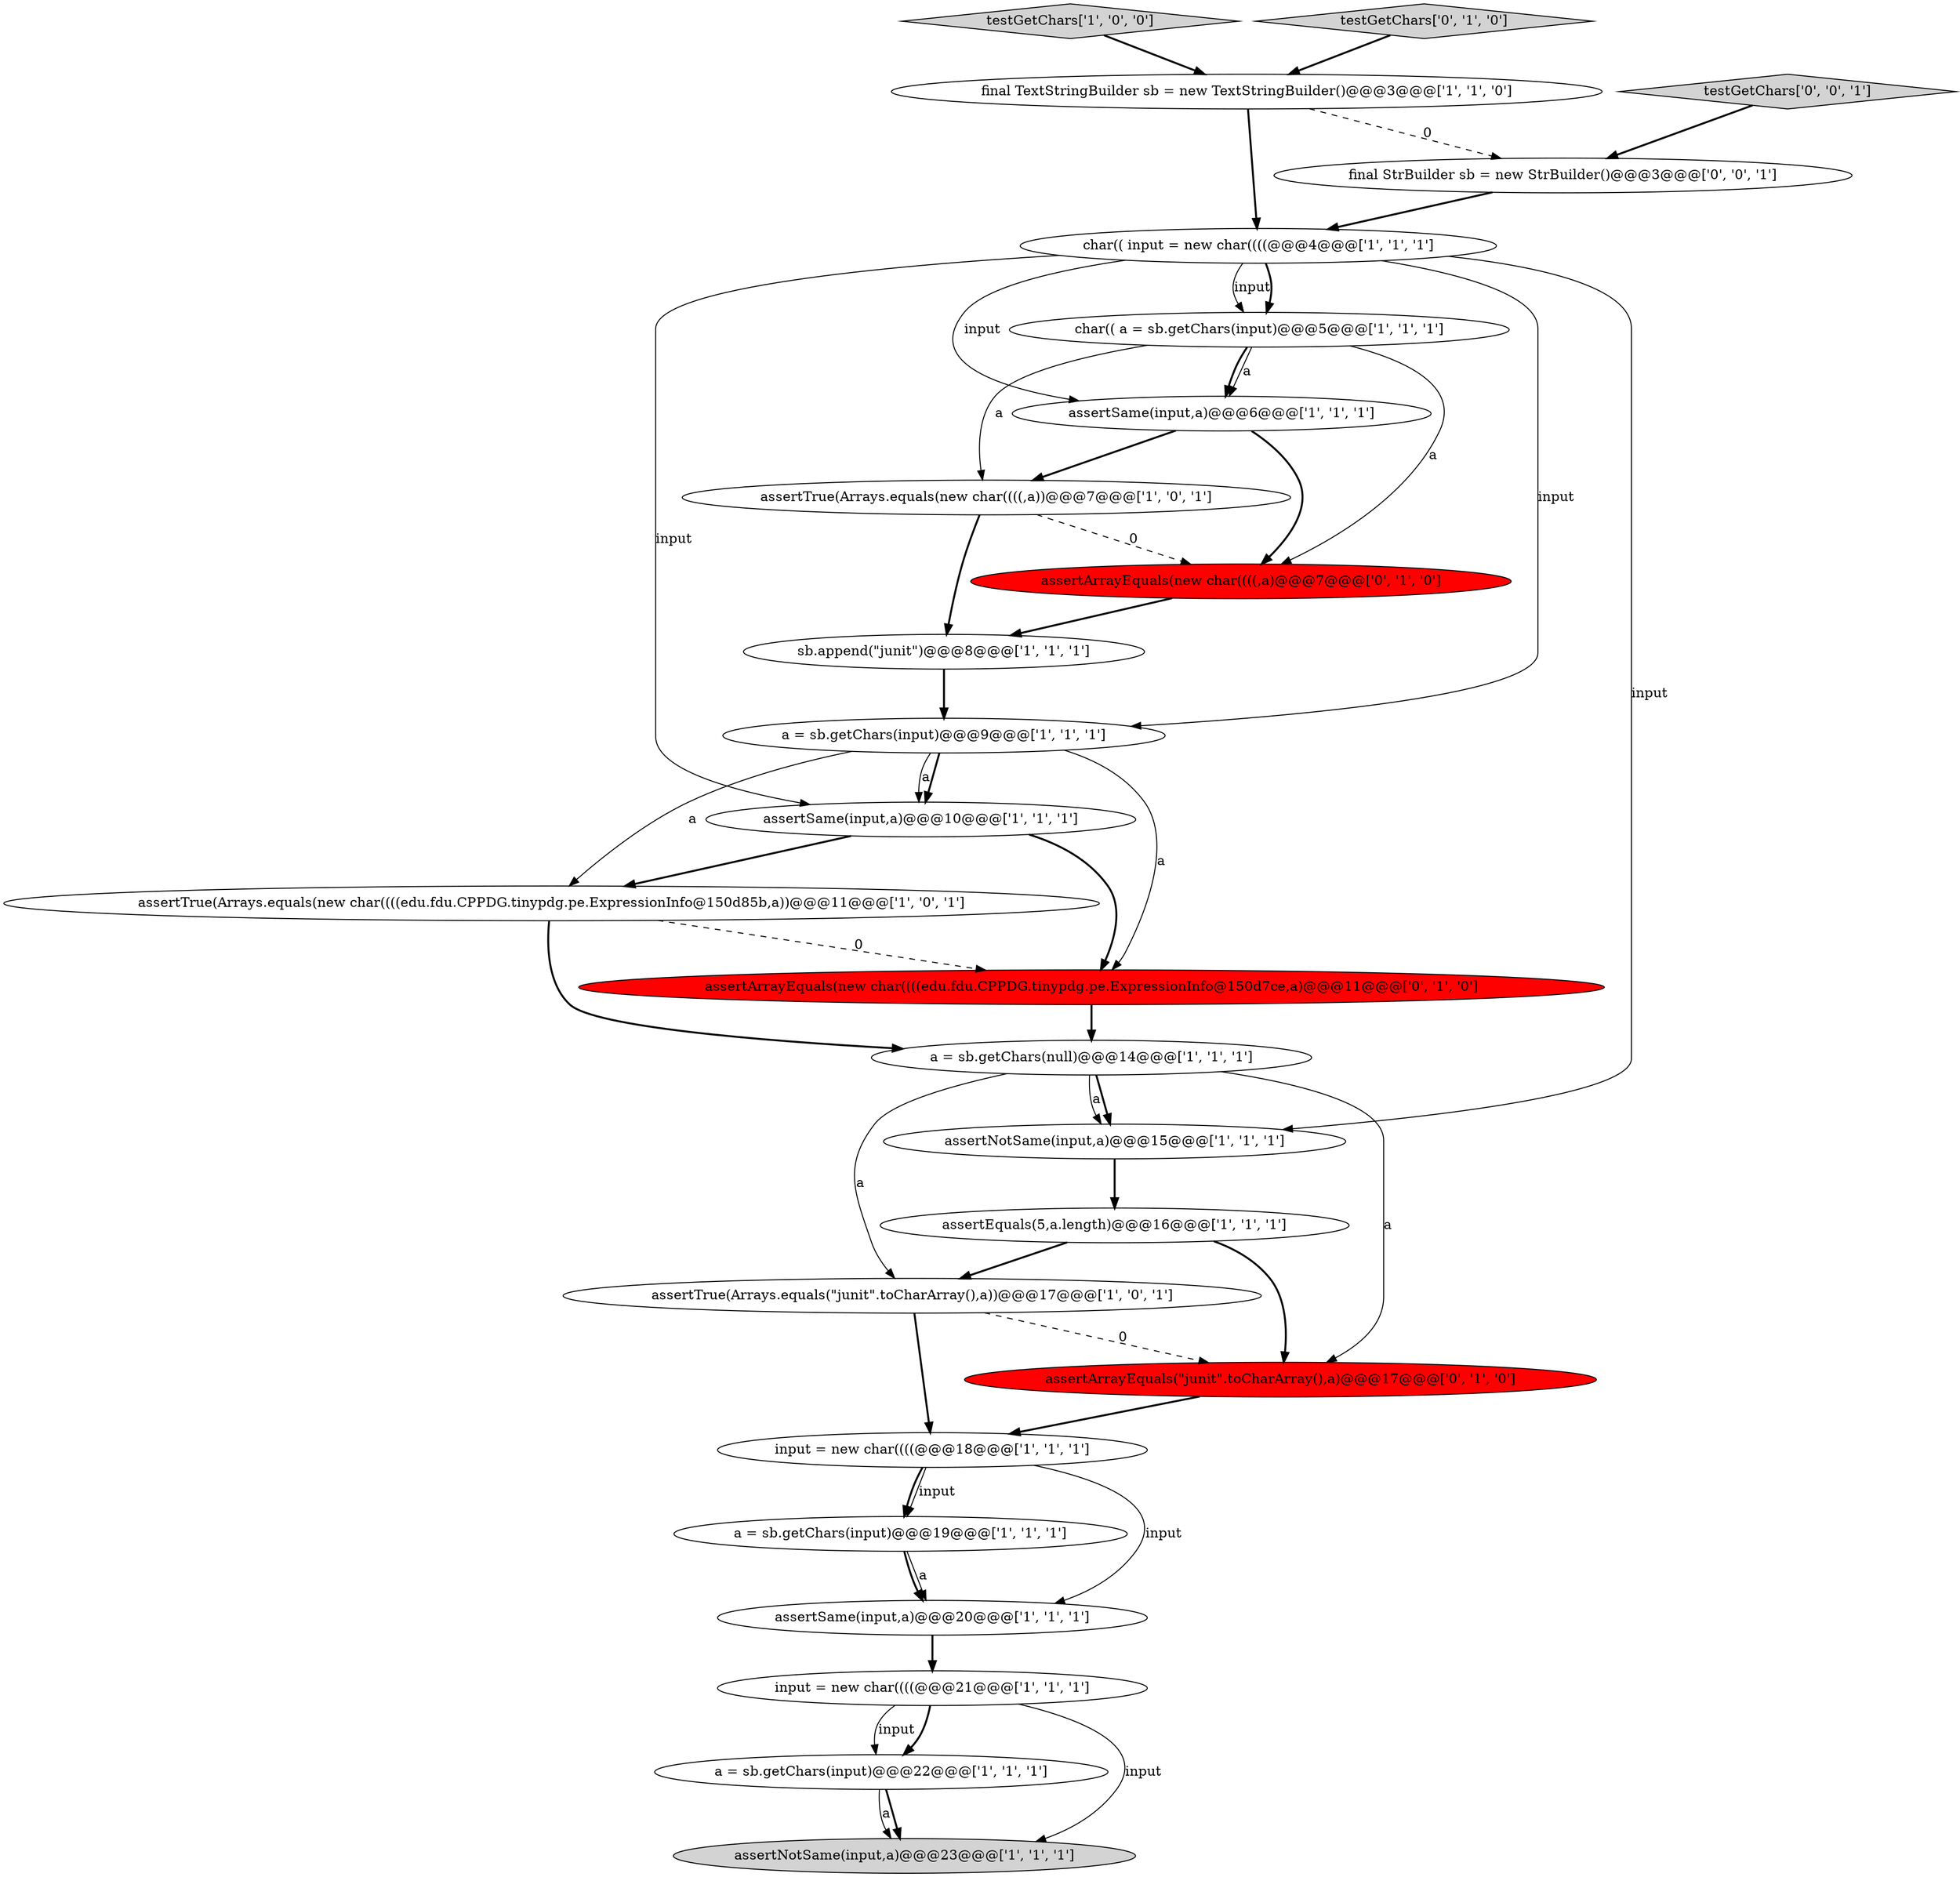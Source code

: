 digraph {
21 [style = filled, label = "assertArrayEquals(\"junit\".toCharArray(),a)@@@17@@@['0', '1', '0']", fillcolor = red, shape = ellipse image = "AAA1AAABBB2BBB"];
1 [style = filled, label = "assertSame(input,a)@@@6@@@['1', '1', '1']", fillcolor = white, shape = ellipse image = "AAA0AAABBB1BBB"];
14 [style = filled, label = "assertSame(input,a)@@@20@@@['1', '1', '1']", fillcolor = white, shape = ellipse image = "AAA0AAABBB1BBB"];
19 [style = filled, label = "sb.append(\"junit\")@@@8@@@['1', '1', '1']", fillcolor = white, shape = ellipse image = "AAA0AAABBB1BBB"];
10 [style = filled, label = "a = sb.getChars(input)@@@22@@@['1', '1', '1']", fillcolor = white, shape = ellipse image = "AAA0AAABBB1BBB"];
17 [style = filled, label = "a = sb.getChars(input)@@@19@@@['1', '1', '1']", fillcolor = white, shape = ellipse image = "AAA0AAABBB1BBB"];
16 [style = filled, label = "a = sb.getChars(input)@@@9@@@['1', '1', '1']", fillcolor = white, shape = ellipse image = "AAA0AAABBB1BBB"];
24 [style = filled, label = "testGetChars['0', '0', '1']", fillcolor = lightgray, shape = diamond image = "AAA0AAABBB3BBB"];
23 [style = filled, label = "assertArrayEquals(new char((((edu.fdu.CPPDG.tinypdg.pe.ExpressionInfo@150d7ce,a)@@@11@@@['0', '1', '0']", fillcolor = red, shape = ellipse image = "AAA1AAABBB2BBB"];
3 [style = filled, label = "assertTrue(Arrays.equals(new char((((,a))@@@7@@@['1', '0', '1']", fillcolor = white, shape = ellipse image = "AAA0AAABBB1BBB"];
12 [style = filled, label = "assertEquals(5,a.length)@@@16@@@['1', '1', '1']", fillcolor = white, shape = ellipse image = "AAA0AAABBB1BBB"];
7 [style = filled, label = "a = sb.getChars(null)@@@14@@@['1', '1', '1']", fillcolor = white, shape = ellipse image = "AAA0AAABBB1BBB"];
2 [style = filled, label = "final TextStringBuilder sb = new TextStringBuilder()@@@3@@@['1', '1', '0']", fillcolor = white, shape = ellipse image = "AAA0AAABBB1BBB"];
0 [style = filled, label = "char(( a = sb.getChars(input)@@@5@@@['1', '1', '1']", fillcolor = white, shape = ellipse image = "AAA0AAABBB1BBB"];
9 [style = filled, label = "input = new char((((@@@18@@@['1', '1', '1']", fillcolor = white, shape = ellipse image = "AAA0AAABBB1BBB"];
13 [style = filled, label = "input = new char((((@@@21@@@['1', '1', '1']", fillcolor = white, shape = ellipse image = "AAA0AAABBB1BBB"];
5 [style = filled, label = "assertNotSame(input,a)@@@15@@@['1', '1', '1']", fillcolor = white, shape = ellipse image = "AAA0AAABBB1BBB"];
4 [style = filled, label = "assertTrue(Arrays.equals(new char((((edu.fdu.CPPDG.tinypdg.pe.ExpressionInfo@150d85b,a))@@@11@@@['1', '0', '1']", fillcolor = white, shape = ellipse image = "AAA0AAABBB1BBB"];
11 [style = filled, label = "assertTrue(Arrays.equals(\"junit\".toCharArray(),a))@@@17@@@['1', '0', '1']", fillcolor = white, shape = ellipse image = "AAA0AAABBB1BBB"];
15 [style = filled, label = "char(( input = new char((((@@@4@@@['1', '1', '1']", fillcolor = white, shape = ellipse image = "AAA0AAABBB1BBB"];
8 [style = filled, label = "testGetChars['1', '0', '0']", fillcolor = lightgray, shape = diamond image = "AAA0AAABBB1BBB"];
6 [style = filled, label = "assertSame(input,a)@@@10@@@['1', '1', '1']", fillcolor = white, shape = ellipse image = "AAA0AAABBB1BBB"];
25 [style = filled, label = "final StrBuilder sb = new StrBuilder()@@@3@@@['0', '0', '1']", fillcolor = white, shape = ellipse image = "AAA0AAABBB3BBB"];
18 [style = filled, label = "assertNotSame(input,a)@@@23@@@['1', '1', '1']", fillcolor = lightgray, shape = ellipse image = "AAA0AAABBB1BBB"];
22 [style = filled, label = "assertArrayEquals(new char((((,a)@@@7@@@['0', '1', '0']", fillcolor = red, shape = ellipse image = "AAA1AAABBB2BBB"];
20 [style = filled, label = "testGetChars['0', '1', '0']", fillcolor = lightgray, shape = diamond image = "AAA0AAABBB2BBB"];
13->10 [style = bold, label=""];
10->18 [style = bold, label=""];
16->4 [style = solid, label="a"];
15->0 [style = solid, label="input"];
15->5 [style = solid, label="input"];
15->6 [style = solid, label="input"];
22->19 [style = bold, label=""];
12->21 [style = bold, label=""];
15->16 [style = solid, label="input"];
6->23 [style = bold, label=""];
17->14 [style = solid, label="a"];
16->6 [style = bold, label=""];
13->10 [style = solid, label="input"];
9->17 [style = solid, label="input"];
12->11 [style = bold, label=""];
16->6 [style = solid, label="a"];
1->3 [style = bold, label=""];
9->17 [style = bold, label=""];
3->22 [style = dashed, label="0"];
11->9 [style = bold, label=""];
15->1 [style = solid, label="input"];
4->7 [style = bold, label=""];
19->16 [style = bold, label=""];
1->22 [style = bold, label=""];
20->2 [style = bold, label=""];
0->3 [style = solid, label="a"];
0->22 [style = solid, label="a"];
6->4 [style = bold, label=""];
7->21 [style = solid, label="a"];
7->5 [style = bold, label=""];
21->9 [style = bold, label=""];
13->18 [style = solid, label="input"];
3->19 [style = bold, label=""];
5->12 [style = bold, label=""];
8->2 [style = bold, label=""];
17->14 [style = bold, label=""];
0->1 [style = bold, label=""];
24->25 [style = bold, label=""];
15->0 [style = bold, label=""];
16->23 [style = solid, label="a"];
2->15 [style = bold, label=""];
2->25 [style = dashed, label="0"];
25->15 [style = bold, label=""];
7->5 [style = solid, label="a"];
23->7 [style = bold, label=""];
0->1 [style = solid, label="a"];
14->13 [style = bold, label=""];
9->14 [style = solid, label="input"];
4->23 [style = dashed, label="0"];
10->18 [style = solid, label="a"];
7->11 [style = solid, label="a"];
11->21 [style = dashed, label="0"];
}
